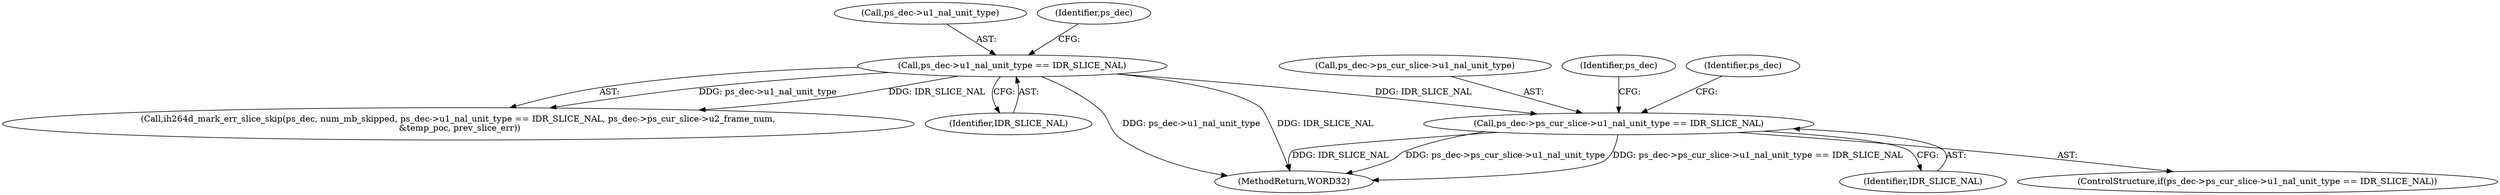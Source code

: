digraph "0_Android_33ef7de9ddc8ea7eb9cbc440d1cf89957a0c267b@pointer" {
"1001933" [label="(Call,ps_dec->ps_cur_slice->u1_nal_unit_type == IDR_SLICE_NAL)"];
"1001562" [label="(Call,ps_dec->u1_nal_unit_type == IDR_SLICE_NAL)"];
"1002189" [label="(MethodReturn,WORD32)"];
"1001563" [label="(Call,ps_dec->u1_nal_unit_type)"];
"1001934" [label="(Call,ps_dec->ps_cur_slice->u1_nal_unit_type)"];
"1001559" [label="(Call,ih264d_mark_err_slice_skip(ps_dec, num_mb_skipped, ps_dec->u1_nal_unit_type == IDR_SLICE_NAL, ps_dec->ps_cur_slice->u2_frame_num,\n &temp_poc, prev_slice_err))"];
"1001933" [label="(Call,ps_dec->ps_cur_slice->u1_nal_unit_type == IDR_SLICE_NAL)"];
"1001562" [label="(Call,ps_dec->u1_nal_unit_type == IDR_SLICE_NAL)"];
"1001569" [label="(Identifier,ps_dec)"];
"1001943" [label="(Identifier,ps_dec)"];
"1001939" [label="(Identifier,IDR_SLICE_NAL)"];
"1001566" [label="(Identifier,IDR_SLICE_NAL)"];
"1001950" [label="(Identifier,ps_dec)"];
"1001932" [label="(ControlStructure,if(ps_dec->ps_cur_slice->u1_nal_unit_type == IDR_SLICE_NAL))"];
"1001933" -> "1001932"  [label="AST: "];
"1001933" -> "1001939"  [label="CFG: "];
"1001934" -> "1001933"  [label="AST: "];
"1001939" -> "1001933"  [label="AST: "];
"1001943" -> "1001933"  [label="CFG: "];
"1001950" -> "1001933"  [label="CFG: "];
"1001933" -> "1002189"  [label="DDG: ps_dec->ps_cur_slice->u1_nal_unit_type"];
"1001933" -> "1002189"  [label="DDG: ps_dec->ps_cur_slice->u1_nal_unit_type == IDR_SLICE_NAL"];
"1001933" -> "1002189"  [label="DDG: IDR_SLICE_NAL"];
"1001562" -> "1001933"  [label="DDG: IDR_SLICE_NAL"];
"1001562" -> "1001559"  [label="AST: "];
"1001562" -> "1001566"  [label="CFG: "];
"1001563" -> "1001562"  [label="AST: "];
"1001566" -> "1001562"  [label="AST: "];
"1001569" -> "1001562"  [label="CFG: "];
"1001562" -> "1002189"  [label="DDG: ps_dec->u1_nal_unit_type"];
"1001562" -> "1002189"  [label="DDG: IDR_SLICE_NAL"];
"1001562" -> "1001559"  [label="DDG: ps_dec->u1_nal_unit_type"];
"1001562" -> "1001559"  [label="DDG: IDR_SLICE_NAL"];
}
